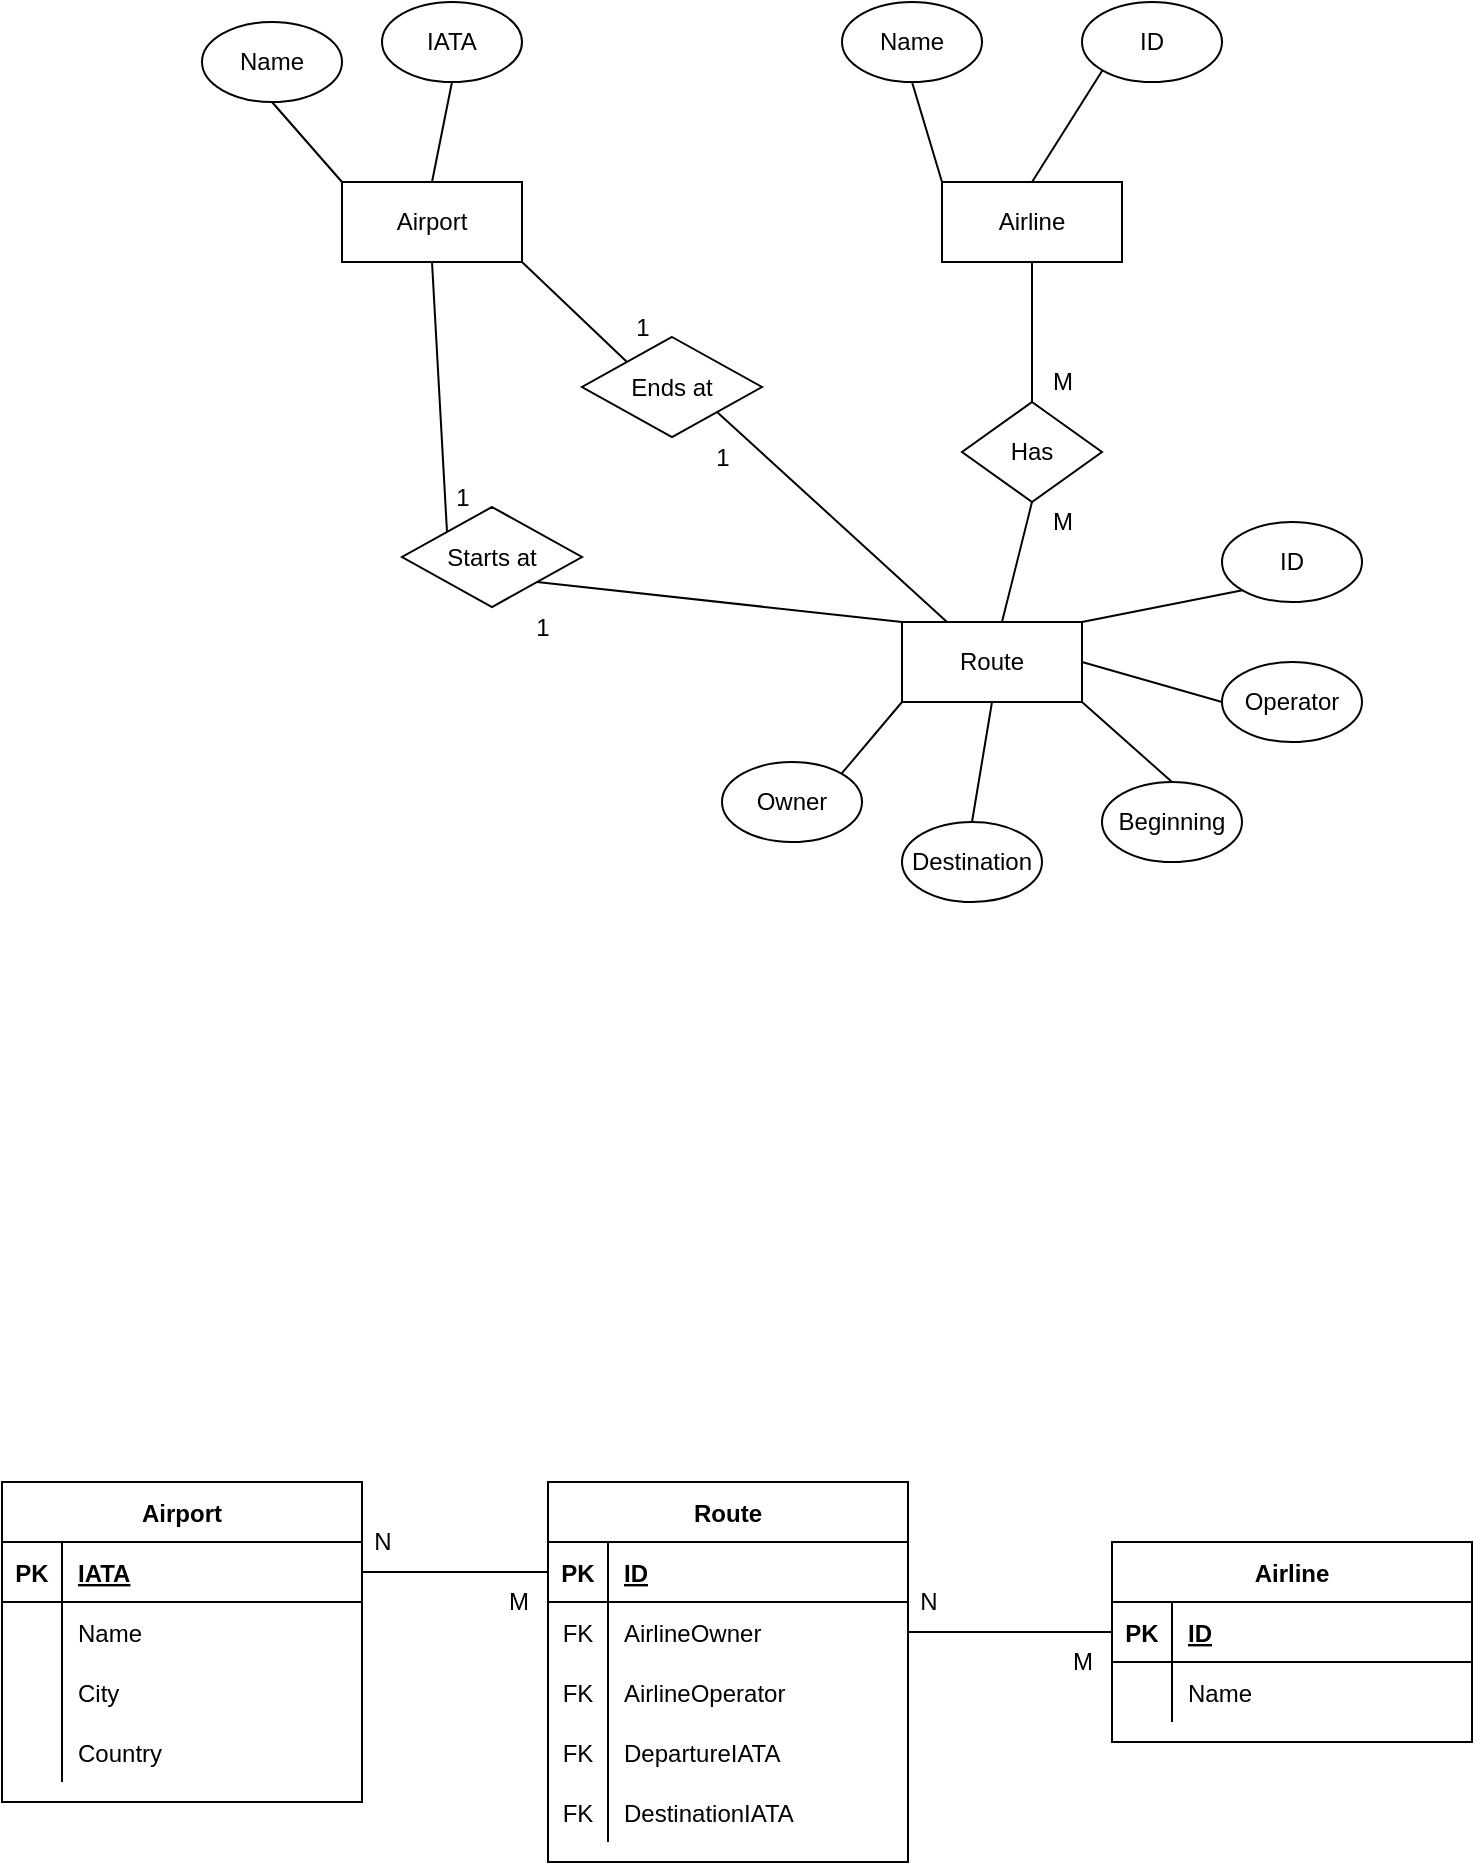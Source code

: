 <mxfile version="14.2.7" type="device"><diagram id="exoPrJ_Ntz5brLR9cNT0" name="Page-1"><mxGraphModel dx="1038" dy="528" grid="1" gridSize="10" guides="1" tooltips="1" connect="1" arrows="1" fold="1" page="1" pageScale="1" pageWidth="827" pageHeight="1169" math="0" shadow="0"><root><mxCell id="0"/><mxCell id="1" parent="0"/><mxCell id="_KssTrJkm7kSBr_SigUl-90" style="rounded=0;orthogonalLoop=1;jettySize=auto;html=1;exitX=1;exitY=1;exitDx=0;exitDy=0;entryX=0;entryY=0;entryDx=0;entryDy=0;endArrow=none;endFill=0;" parent="1" source="_KssTrJkm7kSBr_SigUl-1" target="_KssTrJkm7kSBr_SigUl-87" edge="1"><mxGeometry relative="1" as="geometry"/></mxCell><mxCell id="_KssTrJkm7kSBr_SigUl-1" value="Airport" style="rounded=0;whiteSpace=wrap;html=1;" parent="1" vertex="1"><mxGeometry x="210" y="160" width="90" height="40" as="geometry"/></mxCell><mxCell id="_KssTrJkm7kSBr_SigUl-4" style="edgeStyle=none;rounded=0;orthogonalLoop=1;jettySize=auto;html=1;exitX=0.5;exitY=1;exitDx=0;exitDy=0;entryX=0;entryY=0;entryDx=0;entryDy=0;endArrow=none;endFill=0;" parent="1" source="_KssTrJkm7kSBr_SigUl-2" target="_KssTrJkm7kSBr_SigUl-1" edge="1"><mxGeometry relative="1" as="geometry"/></mxCell><mxCell id="_KssTrJkm7kSBr_SigUl-2" value="Name" style="ellipse;whiteSpace=wrap;html=1;" parent="1" vertex="1"><mxGeometry x="140" y="80" width="70" height="40" as="geometry"/></mxCell><mxCell id="_KssTrJkm7kSBr_SigUl-6" style="edgeStyle=none;rounded=0;orthogonalLoop=1;jettySize=auto;html=1;exitX=0.5;exitY=1;exitDx=0;exitDy=0;entryX=0.5;entryY=0;entryDx=0;entryDy=0;endArrow=none;endFill=0;" parent="1" source="_KssTrJkm7kSBr_SigUl-5" target="_KssTrJkm7kSBr_SigUl-1" edge="1"><mxGeometry relative="1" as="geometry"/></mxCell><mxCell id="_KssTrJkm7kSBr_SigUl-5" value="IATA" style="ellipse;whiteSpace=wrap;html=1;" parent="1" vertex="1"><mxGeometry x="230" y="70" width="70" height="40" as="geometry"/></mxCell><mxCell id="_KssTrJkm7kSBr_SigUl-27" style="edgeStyle=none;rounded=0;orthogonalLoop=1;jettySize=auto;html=1;exitX=0.5;exitY=1;exitDx=0;exitDy=0;endArrow=none;endFill=0;" parent="1" source="_KssTrJkm7kSBr_SigUl-8" target="_KssTrJkm7kSBr_SigUl-26" edge="1"><mxGeometry relative="1" as="geometry"/></mxCell><mxCell id="_KssTrJkm7kSBr_SigUl-8" value="Airline" style="rounded=0;whiteSpace=wrap;html=1;" parent="1" vertex="1"><mxGeometry x="510" y="160" width="90" height="40" as="geometry"/></mxCell><mxCell id="_KssTrJkm7kSBr_SigUl-10" style="edgeStyle=none;rounded=0;orthogonalLoop=1;jettySize=auto;html=1;exitX=0.5;exitY=1;exitDx=0;exitDy=0;entryX=0;entryY=0;entryDx=0;entryDy=0;endArrow=none;endFill=0;" parent="1" source="_KssTrJkm7kSBr_SigUl-9" target="_KssTrJkm7kSBr_SigUl-8" edge="1"><mxGeometry relative="1" as="geometry"/></mxCell><mxCell id="_KssTrJkm7kSBr_SigUl-9" value="Name" style="ellipse;whiteSpace=wrap;html=1;" parent="1" vertex="1"><mxGeometry x="460" y="70" width="70" height="40" as="geometry"/></mxCell><mxCell id="_KssTrJkm7kSBr_SigUl-22" style="edgeStyle=none;rounded=0;orthogonalLoop=1;jettySize=auto;html=1;exitX=0;exitY=1;exitDx=0;exitDy=0;entryX=1;entryY=0;entryDx=0;entryDy=0;endArrow=none;endFill=0;" parent="1" source="_KssTrJkm7kSBr_SigUl-13" target="_KssTrJkm7kSBr_SigUl-16" edge="1"><mxGeometry relative="1" as="geometry"/></mxCell><mxCell id="_KssTrJkm7kSBr_SigUl-23" style="edgeStyle=none;rounded=0;orthogonalLoop=1;jettySize=auto;html=1;exitX=0.5;exitY=1;exitDx=0;exitDy=0;entryX=0.5;entryY=0;entryDx=0;entryDy=0;endArrow=none;endFill=0;" parent="1" source="_KssTrJkm7kSBr_SigUl-13" target="_KssTrJkm7kSBr_SigUl-15" edge="1"><mxGeometry relative="1" as="geometry"/></mxCell><mxCell id="_KssTrJkm7kSBr_SigUl-24" style="edgeStyle=none;rounded=0;orthogonalLoop=1;jettySize=auto;html=1;exitX=1;exitY=1;exitDx=0;exitDy=0;entryX=0.5;entryY=0;entryDx=0;entryDy=0;endArrow=none;endFill=0;" parent="1" source="_KssTrJkm7kSBr_SigUl-13" target="_KssTrJkm7kSBr_SigUl-14" edge="1"><mxGeometry relative="1" as="geometry"/></mxCell><mxCell id="_KssTrJkm7kSBr_SigUl-30" style="edgeStyle=none;rounded=0;orthogonalLoop=1;jettySize=auto;html=1;exitX=0;exitY=0;exitDx=0;exitDy=0;entryX=1;entryY=1;entryDx=0;entryDy=0;endArrow=none;endFill=0;" parent="1" source="_KssTrJkm7kSBr_SigUl-13" target="_KssTrJkm7kSBr_SigUl-29" edge="1"><mxGeometry relative="1" as="geometry"/></mxCell><mxCell id="_KssTrJkm7kSBr_SigUl-13" value="Route" style="rounded=0;whiteSpace=wrap;html=1;" parent="1" vertex="1"><mxGeometry x="490" y="380" width="90" height="40" as="geometry"/></mxCell><mxCell id="_KssTrJkm7kSBr_SigUl-14" value="Beginning" style="ellipse;whiteSpace=wrap;html=1;" parent="1" vertex="1"><mxGeometry x="590" y="460" width="70" height="40" as="geometry"/></mxCell><mxCell id="_KssTrJkm7kSBr_SigUl-15" value="Destination" style="ellipse;whiteSpace=wrap;html=1;" parent="1" vertex="1"><mxGeometry x="490" y="480" width="70" height="40" as="geometry"/></mxCell><mxCell id="_KssTrJkm7kSBr_SigUl-16" value="Owner" style="ellipse;whiteSpace=wrap;html=1;" parent="1" vertex="1"><mxGeometry x="400" y="450" width="70" height="40" as="geometry"/></mxCell><mxCell id="_KssTrJkm7kSBr_SigUl-25" style="edgeStyle=none;rounded=0;orthogonalLoop=1;jettySize=auto;html=1;exitX=0;exitY=0.5;exitDx=0;exitDy=0;entryX=1;entryY=0.5;entryDx=0;entryDy=0;endArrow=none;endFill=0;" parent="1" source="_KssTrJkm7kSBr_SigUl-20" target="_KssTrJkm7kSBr_SigUl-13" edge="1"><mxGeometry relative="1" as="geometry"/></mxCell><mxCell id="_KssTrJkm7kSBr_SigUl-20" value="Operator" style="ellipse;whiteSpace=wrap;html=1;" parent="1" vertex="1"><mxGeometry x="650" y="400" width="70" height="40" as="geometry"/></mxCell><mxCell id="_KssTrJkm7kSBr_SigUl-28" style="edgeStyle=none;rounded=0;orthogonalLoop=1;jettySize=auto;html=1;exitX=0.5;exitY=1;exitDx=0;exitDy=0;endArrow=none;endFill=0;" parent="1" source="_KssTrJkm7kSBr_SigUl-26" target="_KssTrJkm7kSBr_SigUl-13" edge="1"><mxGeometry relative="1" as="geometry"/></mxCell><mxCell id="_KssTrJkm7kSBr_SigUl-26" value="Has" style="rhombus;whiteSpace=wrap;html=1;" parent="1" vertex="1"><mxGeometry x="520" y="270" width="70" height="50" as="geometry"/></mxCell><mxCell id="_KssTrJkm7kSBr_SigUl-31" style="edgeStyle=none;rounded=0;orthogonalLoop=1;jettySize=auto;html=1;exitX=0;exitY=0;exitDx=0;exitDy=0;entryX=0.5;entryY=1;entryDx=0;entryDy=0;endArrow=none;endFill=0;" parent="1" source="_KssTrJkm7kSBr_SigUl-29" target="_KssTrJkm7kSBr_SigUl-1" edge="1"><mxGeometry relative="1" as="geometry"/></mxCell><mxCell id="_KssTrJkm7kSBr_SigUl-29" value="Starts at" style="rhombus;whiteSpace=wrap;html=1;" parent="1" vertex="1"><mxGeometry x="240" y="322.5" width="90" height="50" as="geometry"/></mxCell><mxCell id="_KssTrJkm7kSBr_SigUl-32" value="1" style="text;html=1;align=center;verticalAlign=middle;resizable=0;points=[];autosize=1;" parent="1" vertex="1"><mxGeometry x="300" y="372.5" width="20" height="20" as="geometry"/></mxCell><mxCell id="_KssTrJkm7kSBr_SigUl-33" value="1" style="text;html=1;align=center;verticalAlign=middle;resizable=0;points=[];autosize=1;" parent="1" vertex="1"><mxGeometry x="260" y="307.5" width="20" height="20" as="geometry"/></mxCell><mxCell id="_KssTrJkm7kSBr_SigUl-34" value="M" style="text;html=1;align=center;verticalAlign=middle;resizable=0;points=[];autosize=1;" parent="1" vertex="1"><mxGeometry x="555" y="320" width="30" height="20" as="geometry"/></mxCell><mxCell id="_KssTrJkm7kSBr_SigUl-35" value="M" style="text;html=1;align=center;verticalAlign=middle;resizable=0;points=[];autosize=1;" parent="1" vertex="1"><mxGeometry x="555" y="250" width="30" height="20" as="geometry"/></mxCell><mxCell id="_KssTrJkm7kSBr_SigUl-37" value="Airport" style="shape=table;startSize=30;container=1;collapsible=1;childLayout=tableLayout;fixedRows=1;rowLines=0;fontStyle=1;align=center;resizeLast=1;" parent="1" vertex="1"><mxGeometry x="40" y="810" width="180" height="160" as="geometry"/></mxCell><mxCell id="_KssTrJkm7kSBr_SigUl-38" value="" style="shape=partialRectangle;collapsible=0;dropTarget=0;pointerEvents=0;fillColor=none;top=0;left=0;bottom=1;right=0;points=[[0,0.5],[1,0.5]];portConstraint=eastwest;" parent="_KssTrJkm7kSBr_SigUl-37" vertex="1"><mxGeometry y="30" width="180" height="30" as="geometry"/></mxCell><mxCell id="_KssTrJkm7kSBr_SigUl-39" value="PK" style="shape=partialRectangle;connectable=0;fillColor=none;top=0;left=0;bottom=0;right=0;fontStyle=1;overflow=hidden;" parent="_KssTrJkm7kSBr_SigUl-38" vertex="1"><mxGeometry width="30" height="30" as="geometry"/></mxCell><mxCell id="_KssTrJkm7kSBr_SigUl-40" value="IATA" style="shape=partialRectangle;connectable=0;fillColor=none;top=0;left=0;bottom=0;right=0;align=left;spacingLeft=6;fontStyle=5;overflow=hidden;" parent="_KssTrJkm7kSBr_SigUl-38" vertex="1"><mxGeometry x="30" width="150" height="30" as="geometry"/></mxCell><mxCell id="5OqZjakjeDh1m5k4TW5m-5" value="" style="shape=partialRectangle;collapsible=0;dropTarget=0;pointerEvents=0;fillColor=none;top=0;left=0;bottom=0;right=0;points=[[0,0.5],[1,0.5]];portConstraint=eastwest;" vertex="1" parent="_KssTrJkm7kSBr_SigUl-37"><mxGeometry y="60" width="180" height="30" as="geometry"/></mxCell><mxCell id="5OqZjakjeDh1m5k4TW5m-6" value="" style="shape=partialRectangle;connectable=0;fillColor=none;top=0;left=0;bottom=0;right=0;editable=1;overflow=hidden;" vertex="1" parent="5OqZjakjeDh1m5k4TW5m-5"><mxGeometry width="30" height="30" as="geometry"/></mxCell><mxCell id="5OqZjakjeDh1m5k4TW5m-7" value="Name" style="shape=partialRectangle;connectable=0;fillColor=none;top=0;left=0;bottom=0;right=0;align=left;spacingLeft=6;overflow=hidden;" vertex="1" parent="5OqZjakjeDh1m5k4TW5m-5"><mxGeometry x="30" width="150" height="30" as="geometry"/></mxCell><mxCell id="5OqZjakjeDh1m5k4TW5m-8" value="" style="shape=partialRectangle;collapsible=0;dropTarget=0;pointerEvents=0;fillColor=none;top=0;left=0;bottom=0;right=0;points=[[0,0.5],[1,0.5]];portConstraint=eastwest;" vertex="1" parent="_KssTrJkm7kSBr_SigUl-37"><mxGeometry y="90" width="180" height="30" as="geometry"/></mxCell><mxCell id="5OqZjakjeDh1m5k4TW5m-9" value="" style="shape=partialRectangle;connectable=0;fillColor=none;top=0;left=0;bottom=0;right=0;editable=1;overflow=hidden;" vertex="1" parent="5OqZjakjeDh1m5k4TW5m-8"><mxGeometry width="30" height="30" as="geometry"/></mxCell><mxCell id="5OqZjakjeDh1m5k4TW5m-10" value="City" style="shape=partialRectangle;connectable=0;fillColor=none;top=0;left=0;bottom=0;right=0;align=left;spacingLeft=6;overflow=hidden;" vertex="1" parent="5OqZjakjeDh1m5k4TW5m-8"><mxGeometry x="30" width="150" height="30" as="geometry"/></mxCell><mxCell id="_KssTrJkm7kSBr_SigUl-41" value="" style="shape=partialRectangle;collapsible=0;dropTarget=0;pointerEvents=0;fillColor=none;top=0;left=0;bottom=0;right=0;points=[[0,0.5],[1,0.5]];portConstraint=eastwest;" parent="_KssTrJkm7kSBr_SigUl-37" vertex="1"><mxGeometry y="120" width="180" height="30" as="geometry"/></mxCell><mxCell id="_KssTrJkm7kSBr_SigUl-42" value="" style="shape=partialRectangle;connectable=0;fillColor=none;top=0;left=0;bottom=0;right=0;editable=1;overflow=hidden;" parent="_KssTrJkm7kSBr_SigUl-41" vertex="1"><mxGeometry width="30" height="30" as="geometry"/></mxCell><mxCell id="_KssTrJkm7kSBr_SigUl-43" value="Country" style="shape=partialRectangle;connectable=0;fillColor=none;top=0;left=0;bottom=0;right=0;align=left;spacingLeft=6;overflow=hidden;" parent="_KssTrJkm7kSBr_SigUl-41" vertex="1"><mxGeometry x="30" width="150" height="30" as="geometry"/></mxCell><mxCell id="_KssTrJkm7kSBr_SigUl-50" value="Airline" style="shape=table;startSize=30;container=1;collapsible=1;childLayout=tableLayout;fixedRows=1;rowLines=0;fontStyle=1;align=center;resizeLast=1;" parent="1" vertex="1"><mxGeometry x="595" y="840" width="180" height="100" as="geometry"/></mxCell><mxCell id="_KssTrJkm7kSBr_SigUl-51" value="" style="shape=partialRectangle;collapsible=0;dropTarget=0;pointerEvents=0;fillColor=none;top=0;left=0;bottom=1;right=0;points=[[0,0.5],[1,0.5]];portConstraint=eastwest;" parent="_KssTrJkm7kSBr_SigUl-50" vertex="1"><mxGeometry y="30" width="180" height="30" as="geometry"/></mxCell><mxCell id="_KssTrJkm7kSBr_SigUl-52" value="PK" style="shape=partialRectangle;connectable=0;fillColor=none;top=0;left=0;bottom=0;right=0;fontStyle=1;overflow=hidden;" parent="_KssTrJkm7kSBr_SigUl-51" vertex="1"><mxGeometry width="30" height="30" as="geometry"/></mxCell><mxCell id="_KssTrJkm7kSBr_SigUl-53" value="ID" style="shape=partialRectangle;connectable=0;fillColor=none;top=0;left=0;bottom=0;right=0;align=left;spacingLeft=6;fontStyle=5;overflow=hidden;" parent="_KssTrJkm7kSBr_SigUl-51" vertex="1"><mxGeometry x="30" width="150" height="30" as="geometry"/></mxCell><mxCell id="_KssTrJkm7kSBr_SigUl-54" value="" style="shape=partialRectangle;collapsible=0;dropTarget=0;pointerEvents=0;fillColor=none;top=0;left=0;bottom=0;right=0;points=[[0,0.5],[1,0.5]];portConstraint=eastwest;" parent="_KssTrJkm7kSBr_SigUl-50" vertex="1"><mxGeometry y="60" width="180" height="30" as="geometry"/></mxCell><mxCell id="_KssTrJkm7kSBr_SigUl-55" value="" style="shape=partialRectangle;connectable=0;fillColor=none;top=0;left=0;bottom=0;right=0;editable=1;overflow=hidden;" parent="_KssTrJkm7kSBr_SigUl-54" vertex="1"><mxGeometry width="30" height="30" as="geometry"/></mxCell><mxCell id="_KssTrJkm7kSBr_SigUl-56" value="Name" style="shape=partialRectangle;connectable=0;fillColor=none;top=0;left=0;bottom=0;right=0;align=left;spacingLeft=6;overflow=hidden;" parent="_KssTrJkm7kSBr_SigUl-54" vertex="1"><mxGeometry x="30" width="150" height="30" as="geometry"/></mxCell><mxCell id="_KssTrJkm7kSBr_SigUl-64" style="edgeStyle=none;rounded=0;orthogonalLoop=1;jettySize=auto;html=1;exitX=0;exitY=1;exitDx=0;exitDy=0;entryX=0.5;entryY=0;entryDx=0;entryDy=0;endArrow=none;endFill=0;" parent="1" source="_KssTrJkm7kSBr_SigUl-63" target="_KssTrJkm7kSBr_SigUl-8" edge="1"><mxGeometry relative="1" as="geometry"/></mxCell><mxCell id="_KssTrJkm7kSBr_SigUl-63" value="ID" style="ellipse;whiteSpace=wrap;html=1;" parent="1" vertex="1"><mxGeometry x="580" y="70" width="70" height="40" as="geometry"/></mxCell><mxCell id="_KssTrJkm7kSBr_SigUl-65" value="Route" style="shape=table;startSize=30;container=1;collapsible=1;childLayout=tableLayout;fixedRows=1;rowLines=0;fontStyle=1;align=center;resizeLast=1;" parent="1" vertex="1"><mxGeometry x="313" y="810" width="180" height="190" as="geometry"/></mxCell><mxCell id="_KssTrJkm7kSBr_SigUl-66" value="" style="shape=partialRectangle;collapsible=0;dropTarget=0;pointerEvents=0;fillColor=none;top=0;left=0;bottom=1;right=0;points=[[0,0.5],[1,0.5]];portConstraint=eastwest;" parent="_KssTrJkm7kSBr_SigUl-65" vertex="1"><mxGeometry y="30" width="180" height="30" as="geometry"/></mxCell><mxCell id="_KssTrJkm7kSBr_SigUl-67" value="PK" style="shape=partialRectangle;connectable=0;fillColor=none;top=0;left=0;bottom=0;right=0;fontStyle=1;overflow=hidden;" parent="_KssTrJkm7kSBr_SigUl-66" vertex="1"><mxGeometry width="30" height="30" as="geometry"/></mxCell><mxCell id="_KssTrJkm7kSBr_SigUl-68" value="ID" style="shape=partialRectangle;connectable=0;fillColor=none;top=0;left=0;bottom=0;right=0;align=left;spacingLeft=6;fontStyle=5;overflow=hidden;" parent="_KssTrJkm7kSBr_SigUl-66" vertex="1"><mxGeometry x="30" width="150" height="30" as="geometry"/></mxCell><mxCell id="_KssTrJkm7kSBr_SigUl-69" value="" style="shape=partialRectangle;collapsible=0;dropTarget=0;pointerEvents=0;fillColor=none;top=0;left=0;bottom=0;right=0;points=[[0,0.5],[1,0.5]];portConstraint=eastwest;" parent="_KssTrJkm7kSBr_SigUl-65" vertex="1"><mxGeometry y="60" width="180" height="30" as="geometry"/></mxCell><mxCell id="_KssTrJkm7kSBr_SigUl-70" value="FK" style="shape=partialRectangle;connectable=0;fillColor=none;top=0;left=0;bottom=0;right=0;editable=1;overflow=hidden;" parent="_KssTrJkm7kSBr_SigUl-69" vertex="1"><mxGeometry width="30" height="30" as="geometry"/></mxCell><mxCell id="_KssTrJkm7kSBr_SigUl-71" value="AirlineOwner" style="shape=partialRectangle;connectable=0;fillColor=none;top=0;left=0;bottom=0;right=0;align=left;spacingLeft=6;overflow=hidden;" parent="_KssTrJkm7kSBr_SigUl-69" vertex="1"><mxGeometry x="30" width="150" height="30" as="geometry"/></mxCell><mxCell id="_KssTrJkm7kSBr_SigUl-72" value="" style="shape=partialRectangle;collapsible=0;dropTarget=0;pointerEvents=0;fillColor=none;top=0;left=0;bottom=0;right=0;points=[[0,0.5],[1,0.5]];portConstraint=eastwest;" parent="_KssTrJkm7kSBr_SigUl-65" vertex="1"><mxGeometry y="90" width="180" height="30" as="geometry"/></mxCell><mxCell id="_KssTrJkm7kSBr_SigUl-73" value="FK" style="shape=partialRectangle;connectable=0;fillColor=none;top=0;left=0;bottom=0;right=0;editable=1;overflow=hidden;" parent="_KssTrJkm7kSBr_SigUl-72" vertex="1"><mxGeometry width="30" height="30" as="geometry"/></mxCell><mxCell id="_KssTrJkm7kSBr_SigUl-74" value="AirlineOperator" style="shape=partialRectangle;connectable=0;fillColor=none;top=0;left=0;bottom=0;right=0;align=left;spacingLeft=6;overflow=hidden;" parent="_KssTrJkm7kSBr_SigUl-72" vertex="1"><mxGeometry x="30" width="150" height="30" as="geometry"/></mxCell><mxCell id="_KssTrJkm7kSBr_SigUl-80" value="" style="shape=partialRectangle;collapsible=0;dropTarget=0;pointerEvents=0;fillColor=none;top=0;left=0;bottom=0;right=0;points=[[0,0.5],[1,0.5]];portConstraint=eastwest;" parent="_KssTrJkm7kSBr_SigUl-65" vertex="1"><mxGeometry y="120" width="180" height="30" as="geometry"/></mxCell><mxCell id="_KssTrJkm7kSBr_SigUl-81" value="FK" style="shape=partialRectangle;connectable=0;fillColor=none;top=0;left=0;bottom=0;right=0;editable=1;overflow=hidden;" parent="_KssTrJkm7kSBr_SigUl-80" vertex="1"><mxGeometry width="30" height="30" as="geometry"/></mxCell><mxCell id="_KssTrJkm7kSBr_SigUl-82" value="DepartureIATA" style="shape=partialRectangle;connectable=0;fillColor=none;top=0;left=0;bottom=0;right=0;align=left;spacingLeft=6;overflow=hidden;" parent="_KssTrJkm7kSBr_SigUl-80" vertex="1"><mxGeometry x="30" width="150" height="30" as="geometry"/></mxCell><mxCell id="_KssTrJkm7kSBr_SigUl-75" value="" style="shape=partialRectangle;collapsible=0;dropTarget=0;pointerEvents=0;fillColor=none;top=0;left=0;bottom=0;right=0;points=[[0,0.5],[1,0.5]];portConstraint=eastwest;" parent="_KssTrJkm7kSBr_SigUl-65" vertex="1"><mxGeometry y="150" width="180" height="30" as="geometry"/></mxCell><mxCell id="_KssTrJkm7kSBr_SigUl-76" value="FK" style="shape=partialRectangle;connectable=0;fillColor=none;top=0;left=0;bottom=0;right=0;editable=1;overflow=hidden;" parent="_KssTrJkm7kSBr_SigUl-75" vertex="1"><mxGeometry width="30" height="30" as="geometry"/></mxCell><mxCell id="_KssTrJkm7kSBr_SigUl-77" value="DestinationIATA" style="shape=partialRectangle;connectable=0;fillColor=none;top=0;left=0;bottom=0;right=0;align=left;spacingLeft=6;overflow=hidden;" parent="_KssTrJkm7kSBr_SigUl-75" vertex="1"><mxGeometry x="30" width="150" height="30" as="geometry"/></mxCell><mxCell id="_KssTrJkm7kSBr_SigUl-79" style="edgeStyle=none;rounded=0;orthogonalLoop=1;jettySize=auto;html=1;exitX=0;exitY=1;exitDx=0;exitDy=0;entryX=1;entryY=0;entryDx=0;entryDy=0;endArrow=none;endFill=0;" parent="1" source="_KssTrJkm7kSBr_SigUl-78" target="_KssTrJkm7kSBr_SigUl-13" edge="1"><mxGeometry relative="1" as="geometry"/></mxCell><mxCell id="_KssTrJkm7kSBr_SigUl-78" value="ID" style="ellipse;whiteSpace=wrap;html=1;" parent="1" vertex="1"><mxGeometry x="650" y="330" width="70" height="40" as="geometry"/></mxCell><mxCell id="_KssTrJkm7kSBr_SigUl-83" style="edgeStyle=orthogonalEdgeStyle;rounded=0;orthogonalLoop=1;jettySize=auto;html=1;exitX=1;exitY=0.5;exitDx=0;exitDy=0;entryX=0;entryY=0.5;entryDx=0;entryDy=0;endArrow=none;endFill=0;" parent="1" source="_KssTrJkm7kSBr_SigUl-69" target="_KssTrJkm7kSBr_SigUl-51" edge="1"><mxGeometry relative="1" as="geometry"/></mxCell><mxCell id="_KssTrJkm7kSBr_SigUl-91" style="edgeStyle=none;rounded=0;orthogonalLoop=1;jettySize=auto;html=1;exitX=1;exitY=1;exitDx=0;exitDy=0;entryX=0.25;entryY=0;entryDx=0;entryDy=0;endArrow=none;endFill=0;" parent="1" source="_KssTrJkm7kSBr_SigUl-87" target="_KssTrJkm7kSBr_SigUl-13" edge="1"><mxGeometry relative="1" as="geometry"/></mxCell><mxCell id="_KssTrJkm7kSBr_SigUl-87" value="Ends at" style="rhombus;whiteSpace=wrap;html=1;" parent="1" vertex="1"><mxGeometry x="330" y="237.5" width="90" height="50" as="geometry"/></mxCell><mxCell id="_KssTrJkm7kSBr_SigUl-88" value="1" style="text;html=1;align=center;verticalAlign=middle;resizable=0;points=[];autosize=1;" parent="1" vertex="1"><mxGeometry x="390" y="287.5" width="20" height="20" as="geometry"/></mxCell><mxCell id="_KssTrJkm7kSBr_SigUl-89" value="1" style="text;html=1;align=center;verticalAlign=middle;resizable=0;points=[];autosize=1;" parent="1" vertex="1"><mxGeometry x="350" y="222.5" width="20" height="20" as="geometry"/></mxCell><mxCell id="5OqZjakjeDh1m5k4TW5m-4" style="edgeStyle=orthogonalEdgeStyle;rounded=0;orthogonalLoop=1;jettySize=auto;html=1;exitX=1;exitY=0.5;exitDx=0;exitDy=0;entryX=0;entryY=0.5;entryDx=0;entryDy=0;endArrow=none;endFill=0;" edge="1" parent="1" source="_KssTrJkm7kSBr_SigUl-38" target="_KssTrJkm7kSBr_SigUl-66"><mxGeometry relative="1" as="geometry"/></mxCell><mxCell id="5OqZjakjeDh1m5k4TW5m-11" value="N" style="text;html=1;align=center;verticalAlign=middle;resizable=0;points=[];autosize=1;" vertex="1" parent="1"><mxGeometry x="220" y="830" width="20" height="20" as="geometry"/></mxCell><mxCell id="5OqZjakjeDh1m5k4TW5m-12" value="M" style="text;html=1;align=center;verticalAlign=middle;resizable=0;points=[];autosize=1;" vertex="1" parent="1"><mxGeometry x="283" y="860" width="30" height="20" as="geometry"/></mxCell><mxCell id="5OqZjakjeDh1m5k4TW5m-13" value="N" style="text;html=1;align=center;verticalAlign=middle;resizable=0;points=[];autosize=1;" vertex="1" parent="1"><mxGeometry x="493" y="860" width="20" height="20" as="geometry"/></mxCell><mxCell id="5OqZjakjeDh1m5k4TW5m-15" value="M" style="text;html=1;align=center;verticalAlign=middle;resizable=0;points=[];autosize=1;" vertex="1" parent="1"><mxGeometry x="565" y="890" width="30" height="20" as="geometry"/></mxCell></root></mxGraphModel></diagram></mxfile>